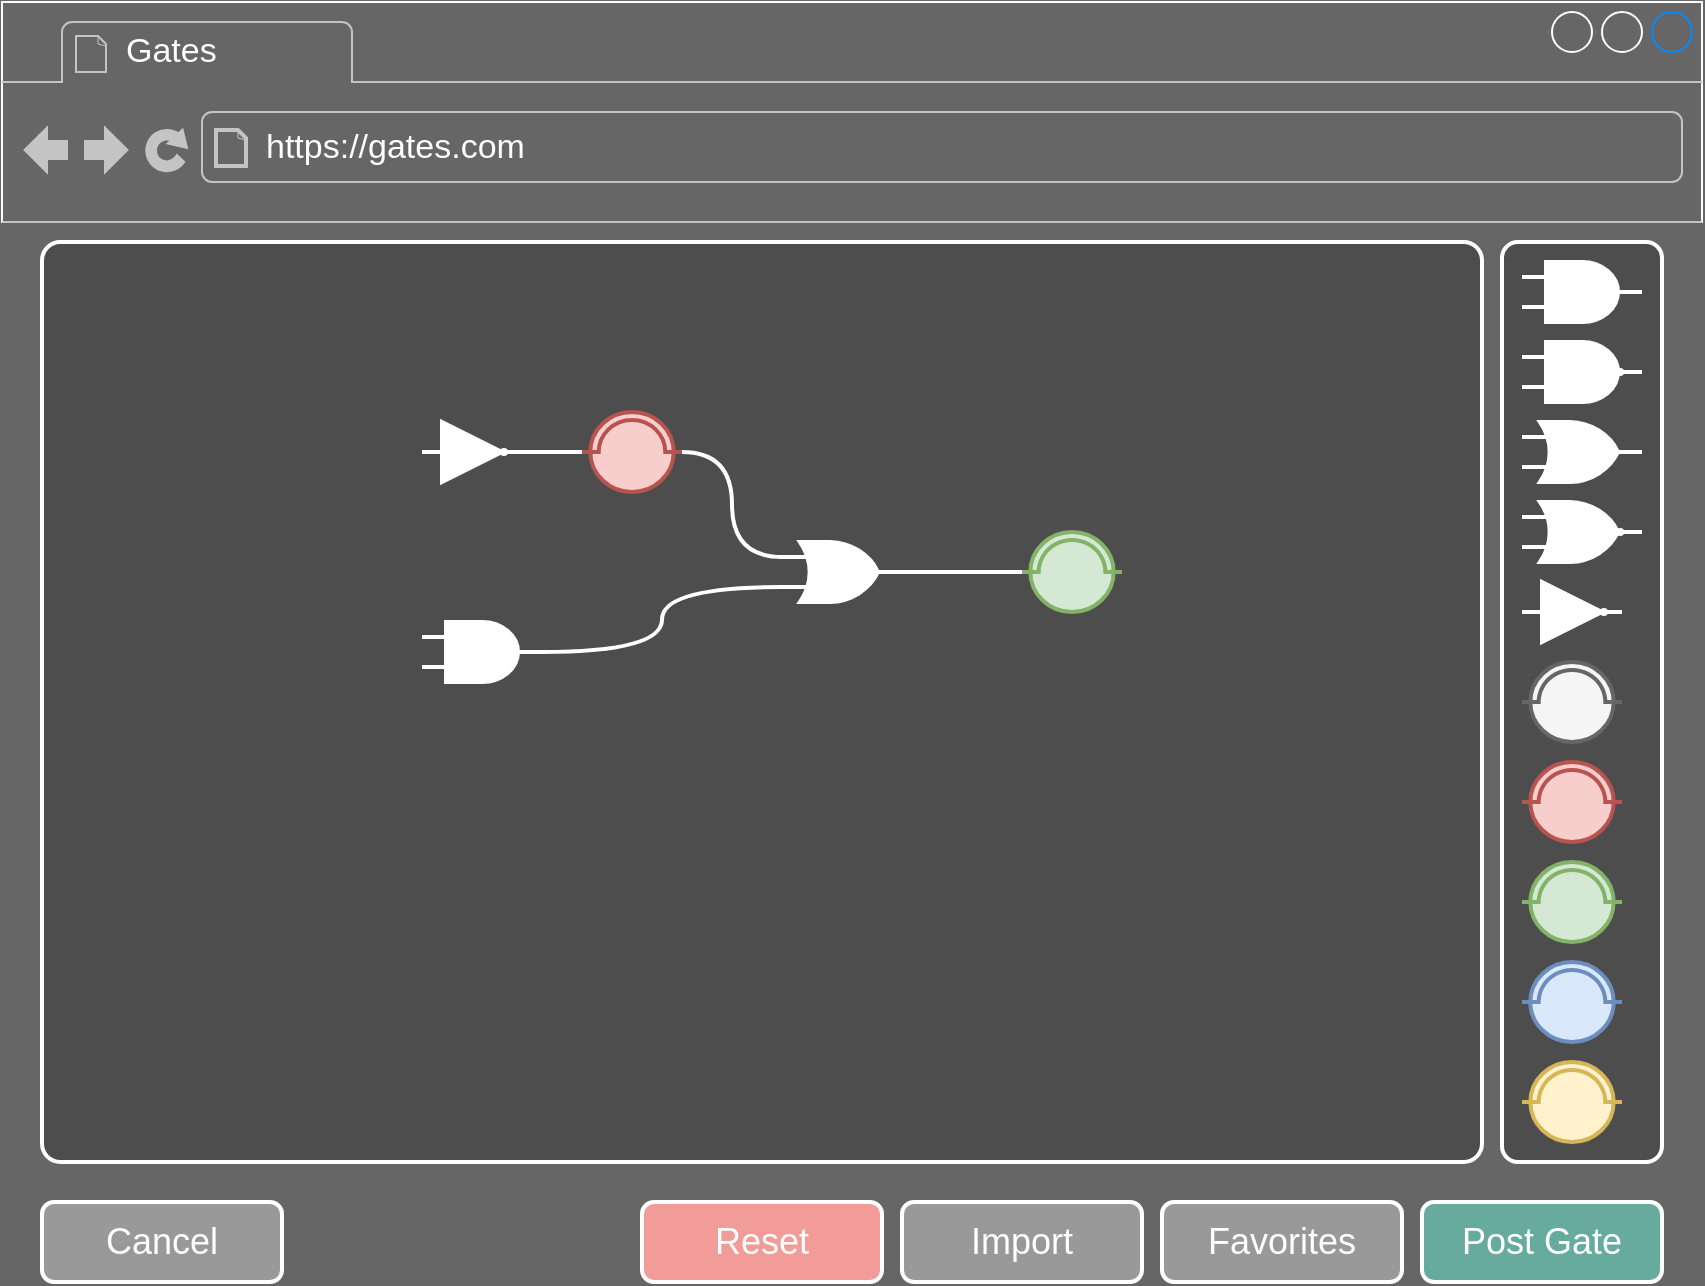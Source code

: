 <mxfile version="13.7.9" type="device"><diagram id="Z_RxUfkVhOAf7GIA4D8H" name="Page-1"><mxGraphModel dx="886" dy="696" grid="1" gridSize="10" guides="1" tooltips="1" connect="1" arrows="1" fold="1" page="1" pageScale="1" pageWidth="850" pageHeight="1100" background="#666666" math="0" shadow="0"><root><mxCell id="0"/><mxCell id="1" parent="0"/><mxCell id="_awIcmRNFGNEsl5awPFs-6" value="" style="strokeWidth=1;shadow=0;dashed=0;align=center;html=1;shape=mxgraph.mockup.containers.browserWindow;rSize=0;strokeColor2=#008cff;strokeColor3=#c4c4c4;mainText=,;recursiveResize=0;fillColor=#666666;fontColor=#FFFFFF;strokeColor=#FFFFFF;" vertex="1" parent="1"><mxGeometry width="850" height="110" as="geometry"/></mxCell><mxCell id="_awIcmRNFGNEsl5awPFs-7" value="&lt;font color=&quot;#ffffff&quot;&gt;Gates&lt;/font&gt;" style="strokeWidth=1;shadow=0;dashed=0;align=center;html=1;shape=mxgraph.mockup.containers.anchor;fontSize=17;fontColor=#666666;align=left;" vertex="1" parent="_awIcmRNFGNEsl5awPFs-6"><mxGeometry x="60" y="12" width="110" height="26" as="geometry"/></mxCell><mxCell id="_awIcmRNFGNEsl5awPFs-8" value="&lt;font color=&quot;#ffffff&quot;&gt;https://gates.com&lt;/font&gt;" style="strokeWidth=1;shadow=0;dashed=0;align=center;html=1;shape=mxgraph.mockup.containers.anchor;rSize=0;fontSize=17;fontColor=#666666;align=left;" vertex="1" parent="_awIcmRNFGNEsl5awPFs-6"><mxGeometry x="130" y="60" width="250" height="26" as="geometry"/></mxCell><mxCell id="_awIcmRNFGNEsl5awPFs-17" value="" style="rounded=1;whiteSpace=wrap;html=1;strokeColor=#FFFFFF;strokeWidth=2;fontColor=#FFFFFF;arcSize=2;fillColor=#4D4D4D;" vertex="1" parent="1"><mxGeometry x="20" y="120" width="720" height="460" as="geometry"/></mxCell><mxCell id="_awIcmRNFGNEsl5awPFs-18" value="" style="rounded=1;whiteSpace=wrap;html=1;strokeColor=#FFFFFF;strokeWidth=2;fontColor=#FFFFFF;arcSize=10;fillColor=#4D4D4D;" vertex="1" parent="1"><mxGeometry x="750" y="120" width="80" height="460" as="geometry"/></mxCell><mxCell id="_awIcmRNFGNEsl5awPFs-19" value="&lt;font style=&quot;font-size: 18px&quot;&gt;Post Gate&lt;/font&gt;" style="rounded=1;whiteSpace=wrap;html=1;strokeColor=#FFFFFF;strokeWidth=2;fontColor=#FFFFFF;fillColor=#67AB9F;" vertex="1" parent="1"><mxGeometry x="710" y="600" width="120" height="40" as="geometry"/></mxCell><mxCell id="_awIcmRNFGNEsl5awPFs-20" value="&lt;font style=&quot;font-size: 18px&quot;&gt;Favorites&lt;/font&gt;" style="rounded=1;whiteSpace=wrap;html=1;strokeColor=#FFFFFF;strokeWidth=2;fontColor=#FFFFFF;fillColor=#999999;" vertex="1" parent="1"><mxGeometry x="580" y="600" width="120" height="40" as="geometry"/></mxCell><mxCell id="_awIcmRNFGNEsl5awPFs-21" value="&lt;font style=&quot;font-size: 18px&quot;&gt;Import&lt;/font&gt;" style="rounded=1;whiteSpace=wrap;html=1;strokeColor=#FFFFFF;strokeWidth=2;fontColor=#FFFFFF;fillColor=#999999;" vertex="1" parent="1"><mxGeometry x="450" y="600" width="120" height="40" as="geometry"/></mxCell><mxCell id="_awIcmRNFGNEsl5awPFs-22" value="&lt;font style=&quot;font-size: 18px&quot;&gt;Reset&lt;/font&gt;" style="rounded=1;whiteSpace=wrap;html=1;strokeColor=#FFFFFF;strokeWidth=2;fontColor=#FFFFFF;fillColor=#F19C99;" vertex="1" parent="1"><mxGeometry x="320" y="600" width="120" height="40" as="geometry"/></mxCell><mxCell id="_awIcmRNFGNEsl5awPFs-23" value="&lt;font style=&quot;font-size: 18px&quot;&gt;Cancel&lt;/font&gt;" style="rounded=1;whiteSpace=wrap;html=1;strokeColor=#FFFFFF;strokeWidth=2;fontColor=#FFFFFF;fillColor=#999999;" vertex="1" parent="1"><mxGeometry x="20" y="600" width="120" height="40" as="geometry"/></mxCell><mxCell id="_awIcmRNFGNEsl5awPFs-24" value="" style="verticalLabelPosition=bottom;shadow=0;dashed=0;align=center;html=1;verticalAlign=top;shape=mxgraph.electrical.logic_gates.logic_gate;operation=and;strokeColor=#FFFFFF;strokeWidth=2;fontColor=#FFFFFF;fillColor=#FFFFFF;" vertex="1" parent="1"><mxGeometry x="760" y="130" width="60" height="30" as="geometry"/></mxCell><mxCell id="_awIcmRNFGNEsl5awPFs-25" value="" style="verticalLabelPosition=bottom;shadow=0;dashed=0;align=center;html=1;verticalAlign=top;shape=mxgraph.electrical.logic_gates.logic_gate;operation=and;negating=1;strokeColor=#FFFFFF;strokeWidth=2;fontColor=#FFFFFF;fillColor=#FFFFFF;" vertex="1" parent="1"><mxGeometry x="760" y="170" width="60" height="30" as="geometry"/></mxCell><mxCell id="_awIcmRNFGNEsl5awPFs-26" value="" style="verticalLabelPosition=bottom;shadow=0;dashed=0;align=center;html=1;verticalAlign=top;shape=mxgraph.electrical.logic_gates.logic_gate;operation=or;strokeColor=#FFFFFF;strokeWidth=2;fontColor=#FFFFFF;fillColor=#FFFFFF;" vertex="1" parent="1"><mxGeometry x="760" y="210" width="60" height="30" as="geometry"/></mxCell><mxCell id="_awIcmRNFGNEsl5awPFs-27" value="" style="verticalLabelPosition=bottom;shadow=0;dashed=0;align=center;html=1;verticalAlign=top;shape=mxgraph.electrical.logic_gates.logic_gate;operation=or;negating=1;strokeColor=#FFFFFF;strokeWidth=2;fillColor=#FFFFFF;fontColor=#FFFFFF;" vertex="1" parent="1"><mxGeometry x="760" y="250" width="60" height="30" as="geometry"/></mxCell><mxCell id="_awIcmRNFGNEsl5awPFs-28" value="" style="verticalLabelPosition=bottom;shadow=0;dashed=0;align=center;html=1;verticalAlign=top;shape=mxgraph.electrical.logic_gates.buffer2;negating=1;strokeColor=#FFFFFF;strokeWidth=2;fillColor=#FFFFFF;fontColor=#FFFFFF;" vertex="1" parent="1"><mxGeometry x="760" y="290" width="50" height="30" as="geometry"/></mxCell><mxCell id="_awIcmRNFGNEsl5awPFs-29" value="" style="pointerEvents=1;verticalLabelPosition=bottom;shadow=0;dashed=0;align=center;html=1;verticalAlign=top;shape=mxgraph.electrical.miscellaneous.illuminating_bulb;strokeColor=#666666;strokeWidth=2;fillColor=#f5f5f5;fontColor=#333333;" vertex="1" parent="1"><mxGeometry x="760" y="330" width="50" height="40" as="geometry"/></mxCell><mxCell id="_awIcmRNFGNEsl5awPFs-30" value="" style="pointerEvents=1;verticalLabelPosition=bottom;shadow=0;dashed=0;align=center;html=1;verticalAlign=top;shape=mxgraph.electrical.miscellaneous.illuminating_bulb;strokeColor=#b85450;strokeWidth=2;fillColor=#f8cecc;" vertex="1" parent="1"><mxGeometry x="760" y="380" width="50" height="40" as="geometry"/></mxCell><mxCell id="_awIcmRNFGNEsl5awPFs-31" value="" style="pointerEvents=1;verticalLabelPosition=bottom;shadow=0;dashed=0;align=center;html=1;verticalAlign=top;shape=mxgraph.electrical.miscellaneous.illuminating_bulb;strokeColor=#82b366;strokeWidth=2;fillColor=#d5e8d4;" vertex="1" parent="1"><mxGeometry x="760" y="430" width="50" height="40" as="geometry"/></mxCell><mxCell id="_awIcmRNFGNEsl5awPFs-32" value="" style="pointerEvents=1;verticalLabelPosition=bottom;shadow=0;dashed=0;align=center;html=1;verticalAlign=top;shape=mxgraph.electrical.miscellaneous.illuminating_bulb;strokeColor=#6c8ebf;strokeWidth=2;fillColor=#dae8fc;" vertex="1" parent="1"><mxGeometry x="760" y="480" width="50" height="40" as="geometry"/></mxCell><mxCell id="_awIcmRNFGNEsl5awPFs-33" value="" style="pointerEvents=1;verticalLabelPosition=bottom;shadow=0;dashed=0;align=center;html=1;verticalAlign=top;shape=mxgraph.electrical.miscellaneous.illuminating_bulb;strokeColor=#d6b656;strokeWidth=2;fillColor=#fff2cc;" vertex="1" parent="1"><mxGeometry x="760" y="530" width="50" height="40" as="geometry"/></mxCell><mxCell id="_awIcmRNFGNEsl5awPFs-41" style="edgeStyle=orthogonalEdgeStyle;curved=1;rounded=0;orthogonalLoop=1;jettySize=auto;html=1;exitX=1;exitY=0.5;exitDx=0;exitDy=0;exitPerimeter=0;entryX=0;entryY=0.75;entryDx=0;entryDy=0;entryPerimeter=0;endArrow=none;endFill=0;strokeColor=#FFFFFF;strokeWidth=2;fontColor=#FFFFFF;" edge="1" parent="1" source="_awIcmRNFGNEsl5awPFs-34" target="_awIcmRNFGNEsl5awPFs-36"><mxGeometry relative="1" as="geometry"/></mxCell><mxCell id="_awIcmRNFGNEsl5awPFs-34" value="" style="verticalLabelPosition=bottom;shadow=0;dashed=0;align=center;html=1;verticalAlign=top;shape=mxgraph.electrical.logic_gates.logic_gate;operation=and;strokeColor=#FFFFFF;strokeWidth=2;fontColor=#FFFFFF;fillColor=#FFFFFF;" vertex="1" parent="1"><mxGeometry x="210" y="310" width="60" height="30" as="geometry"/></mxCell><mxCell id="_awIcmRNFGNEsl5awPFs-39" style="edgeStyle=orthogonalEdgeStyle;curved=1;rounded=0;orthogonalLoop=1;jettySize=auto;html=1;exitX=1;exitY=0.5;exitDx=0;exitDy=0;entryX=0;entryY=0.5;entryDx=0;entryDy=0;entryPerimeter=0;endArrow=none;endFill=0;strokeColor=#FFFFFF;strokeWidth=2;fontColor=#FFFFFF;" edge="1" parent="1" source="_awIcmRNFGNEsl5awPFs-35" target="_awIcmRNFGNEsl5awPFs-37"><mxGeometry relative="1" as="geometry"/></mxCell><mxCell id="_awIcmRNFGNEsl5awPFs-35" value="" style="verticalLabelPosition=bottom;shadow=0;dashed=0;align=center;html=1;verticalAlign=top;shape=mxgraph.electrical.logic_gates.buffer2;negating=1;strokeColor=#FFFFFF;strokeWidth=2;fillColor=#FFFFFF;fontColor=#FFFFFF;" vertex="1" parent="1"><mxGeometry x="210" y="210" width="50" height="30" as="geometry"/></mxCell><mxCell id="_awIcmRNFGNEsl5awPFs-42" style="edgeStyle=orthogonalEdgeStyle;curved=1;rounded=0;orthogonalLoop=1;jettySize=auto;html=1;exitX=1;exitY=0.5;exitDx=0;exitDy=0;exitPerimeter=0;entryX=0;entryY=0.5;entryDx=0;entryDy=0;entryPerimeter=0;endArrow=none;endFill=0;strokeColor=#FFFFFF;strokeWidth=2;fontColor=#FFFFFF;" edge="1" parent="1" source="_awIcmRNFGNEsl5awPFs-36" target="_awIcmRNFGNEsl5awPFs-38"><mxGeometry relative="1" as="geometry"/></mxCell><mxCell id="_awIcmRNFGNEsl5awPFs-36" value="" style="verticalLabelPosition=bottom;shadow=0;dashed=0;align=center;html=1;verticalAlign=top;shape=mxgraph.electrical.logic_gates.logic_gate;operation=or;strokeColor=#FFFFFF;strokeWidth=2;fontColor=#FFFFFF;fillColor=#FFFFFF;" vertex="1" parent="1"><mxGeometry x="390" y="270" width="60" height="30" as="geometry"/></mxCell><mxCell id="_awIcmRNFGNEsl5awPFs-40" style="edgeStyle=orthogonalEdgeStyle;curved=1;rounded=0;orthogonalLoop=1;jettySize=auto;html=1;exitX=1;exitY=0.5;exitDx=0;exitDy=0;exitPerimeter=0;entryX=0;entryY=0.25;entryDx=0;entryDy=0;entryPerimeter=0;endArrow=none;endFill=0;strokeColor=#FFFFFF;strokeWidth=2;fontColor=#FFFFFF;" edge="1" parent="1" source="_awIcmRNFGNEsl5awPFs-37" target="_awIcmRNFGNEsl5awPFs-36"><mxGeometry relative="1" as="geometry"/></mxCell><mxCell id="_awIcmRNFGNEsl5awPFs-37" value="" style="pointerEvents=1;verticalLabelPosition=bottom;shadow=0;dashed=0;align=center;html=1;verticalAlign=top;shape=mxgraph.electrical.miscellaneous.illuminating_bulb;strokeColor=#b85450;strokeWidth=2;fillColor=#f8cecc;" vertex="1" parent="1"><mxGeometry x="290" y="205" width="50" height="40" as="geometry"/></mxCell><mxCell id="_awIcmRNFGNEsl5awPFs-38" value="" style="pointerEvents=1;verticalLabelPosition=bottom;shadow=0;dashed=0;align=center;html=1;verticalAlign=top;shape=mxgraph.electrical.miscellaneous.illuminating_bulb;strokeColor=#82b366;strokeWidth=2;fillColor=#d5e8d4;" vertex="1" parent="1"><mxGeometry x="510" y="265" width="50" height="40" as="geometry"/></mxCell></root></mxGraphModel></diagram></mxfile>
